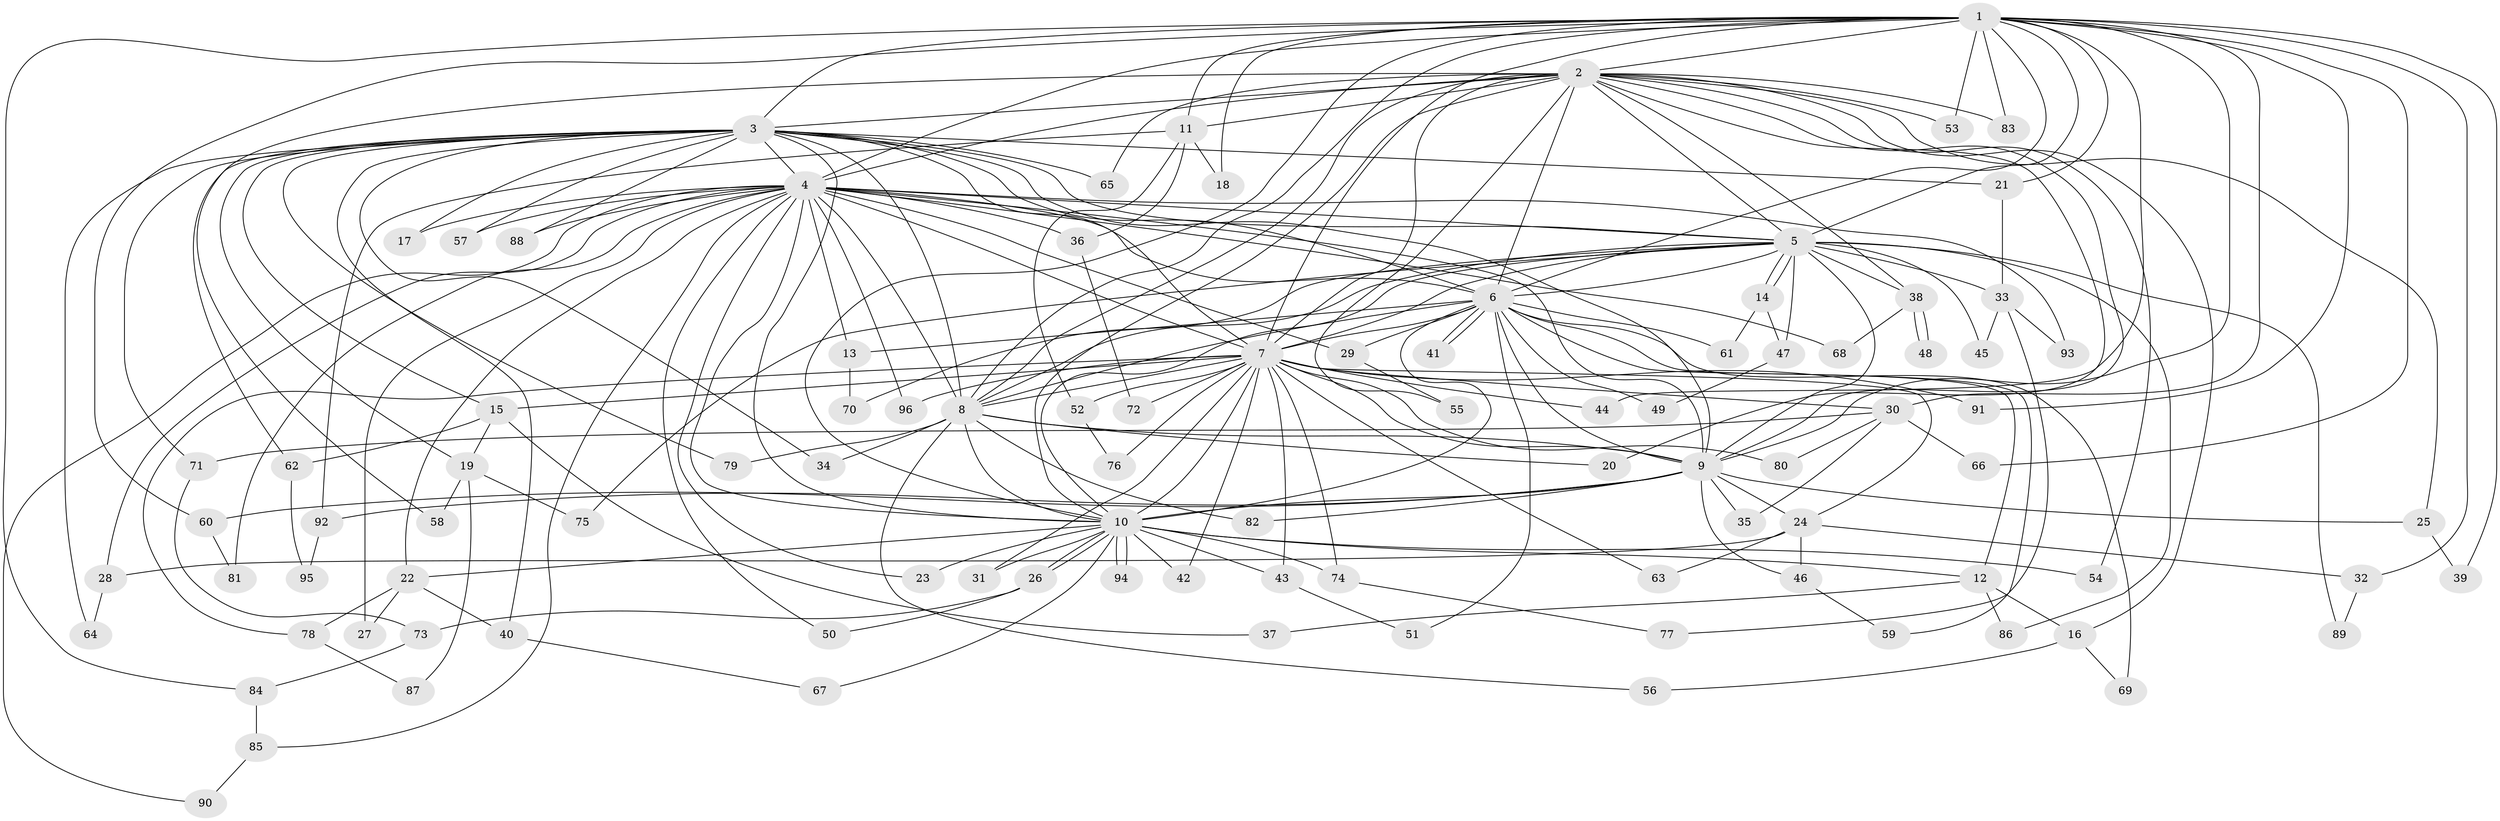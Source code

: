 // coarse degree distribution, {18: 0.014925373134328358, 17: 0.04477611940298507, 22: 0.029850746268656716, 26: 0.014925373134328358, 19: 0.014925373134328358, 5: 0.08955223880597014, 3: 0.2537313432835821, 4: 0.04477611940298507, 2: 0.43283582089552236, 6: 0.014925373134328358, 7: 0.014925373134328358, 1: 0.029850746268656716}
// Generated by graph-tools (version 1.1) at 2025/23/03/03/25 07:23:38]
// undirected, 96 vertices, 217 edges
graph export_dot {
graph [start="1"]
  node [color=gray90,style=filled];
  1;
  2;
  3;
  4;
  5;
  6;
  7;
  8;
  9;
  10;
  11;
  12;
  13;
  14;
  15;
  16;
  17;
  18;
  19;
  20;
  21;
  22;
  23;
  24;
  25;
  26;
  27;
  28;
  29;
  30;
  31;
  32;
  33;
  34;
  35;
  36;
  37;
  38;
  39;
  40;
  41;
  42;
  43;
  44;
  45;
  46;
  47;
  48;
  49;
  50;
  51;
  52;
  53;
  54;
  55;
  56;
  57;
  58;
  59;
  60;
  61;
  62;
  63;
  64;
  65;
  66;
  67;
  68;
  69;
  70;
  71;
  72;
  73;
  74;
  75;
  76;
  77;
  78;
  79;
  80;
  81;
  82;
  83;
  84;
  85;
  86;
  87;
  88;
  89;
  90;
  91;
  92;
  93;
  94;
  95;
  96;
  1 -- 2;
  1 -- 3;
  1 -- 4;
  1 -- 5;
  1 -- 6;
  1 -- 7;
  1 -- 8;
  1 -- 9;
  1 -- 10;
  1 -- 11;
  1 -- 18;
  1 -- 21;
  1 -- 30;
  1 -- 32;
  1 -- 39;
  1 -- 44;
  1 -- 53;
  1 -- 60;
  1 -- 66;
  1 -- 83;
  1 -- 84;
  1 -- 91;
  2 -- 3;
  2 -- 4;
  2 -- 5;
  2 -- 6;
  2 -- 7;
  2 -- 8;
  2 -- 9;
  2 -- 10;
  2 -- 11;
  2 -- 16;
  2 -- 20;
  2 -- 25;
  2 -- 38;
  2 -- 53;
  2 -- 54;
  2 -- 55;
  2 -- 58;
  2 -- 65;
  2 -- 83;
  3 -- 4;
  3 -- 5;
  3 -- 6;
  3 -- 7;
  3 -- 8;
  3 -- 9;
  3 -- 10;
  3 -- 15;
  3 -- 17;
  3 -- 19;
  3 -- 21;
  3 -- 34;
  3 -- 40;
  3 -- 57;
  3 -- 62;
  3 -- 64;
  3 -- 65;
  3 -- 71;
  3 -- 79;
  3 -- 88;
  4 -- 5;
  4 -- 6;
  4 -- 7;
  4 -- 8;
  4 -- 9;
  4 -- 10;
  4 -- 13;
  4 -- 17;
  4 -- 22;
  4 -- 23;
  4 -- 27;
  4 -- 28;
  4 -- 29;
  4 -- 36;
  4 -- 50;
  4 -- 57;
  4 -- 68;
  4 -- 81;
  4 -- 85;
  4 -- 88;
  4 -- 90;
  4 -- 93;
  4 -- 96;
  5 -- 6;
  5 -- 7;
  5 -- 8;
  5 -- 9;
  5 -- 10;
  5 -- 14;
  5 -- 14;
  5 -- 33;
  5 -- 38;
  5 -- 45;
  5 -- 47;
  5 -- 70;
  5 -- 75;
  5 -- 86;
  5 -- 89;
  6 -- 7;
  6 -- 8;
  6 -- 9;
  6 -- 10;
  6 -- 12;
  6 -- 13;
  6 -- 29;
  6 -- 41;
  6 -- 41;
  6 -- 49;
  6 -- 51;
  6 -- 59;
  6 -- 61;
  6 -- 69;
  7 -- 8;
  7 -- 9;
  7 -- 10;
  7 -- 15;
  7 -- 24;
  7 -- 30;
  7 -- 31;
  7 -- 42;
  7 -- 43;
  7 -- 44;
  7 -- 52;
  7 -- 63;
  7 -- 72;
  7 -- 74;
  7 -- 76;
  7 -- 78;
  7 -- 80;
  7 -- 91;
  7 -- 96;
  8 -- 9;
  8 -- 10;
  8 -- 20;
  8 -- 34;
  8 -- 56;
  8 -- 79;
  8 -- 82;
  9 -- 10;
  9 -- 24;
  9 -- 25;
  9 -- 35;
  9 -- 46;
  9 -- 60;
  9 -- 82;
  9 -- 92;
  10 -- 12;
  10 -- 22;
  10 -- 23;
  10 -- 26;
  10 -- 26;
  10 -- 31;
  10 -- 42;
  10 -- 43;
  10 -- 54;
  10 -- 67;
  10 -- 74;
  10 -- 94;
  10 -- 94;
  11 -- 18;
  11 -- 36;
  11 -- 52;
  11 -- 92;
  12 -- 16;
  12 -- 37;
  12 -- 86;
  13 -- 70;
  14 -- 47;
  14 -- 61;
  15 -- 19;
  15 -- 37;
  15 -- 62;
  16 -- 56;
  16 -- 69;
  19 -- 58;
  19 -- 75;
  19 -- 87;
  21 -- 33;
  22 -- 27;
  22 -- 40;
  22 -- 78;
  24 -- 28;
  24 -- 32;
  24 -- 46;
  24 -- 63;
  25 -- 39;
  26 -- 50;
  26 -- 73;
  28 -- 64;
  29 -- 55;
  30 -- 35;
  30 -- 66;
  30 -- 71;
  30 -- 80;
  32 -- 89;
  33 -- 45;
  33 -- 77;
  33 -- 93;
  36 -- 72;
  38 -- 48;
  38 -- 48;
  38 -- 68;
  40 -- 67;
  43 -- 51;
  46 -- 59;
  47 -- 49;
  52 -- 76;
  60 -- 81;
  62 -- 95;
  71 -- 73;
  73 -- 84;
  74 -- 77;
  78 -- 87;
  84 -- 85;
  85 -- 90;
  92 -- 95;
}
